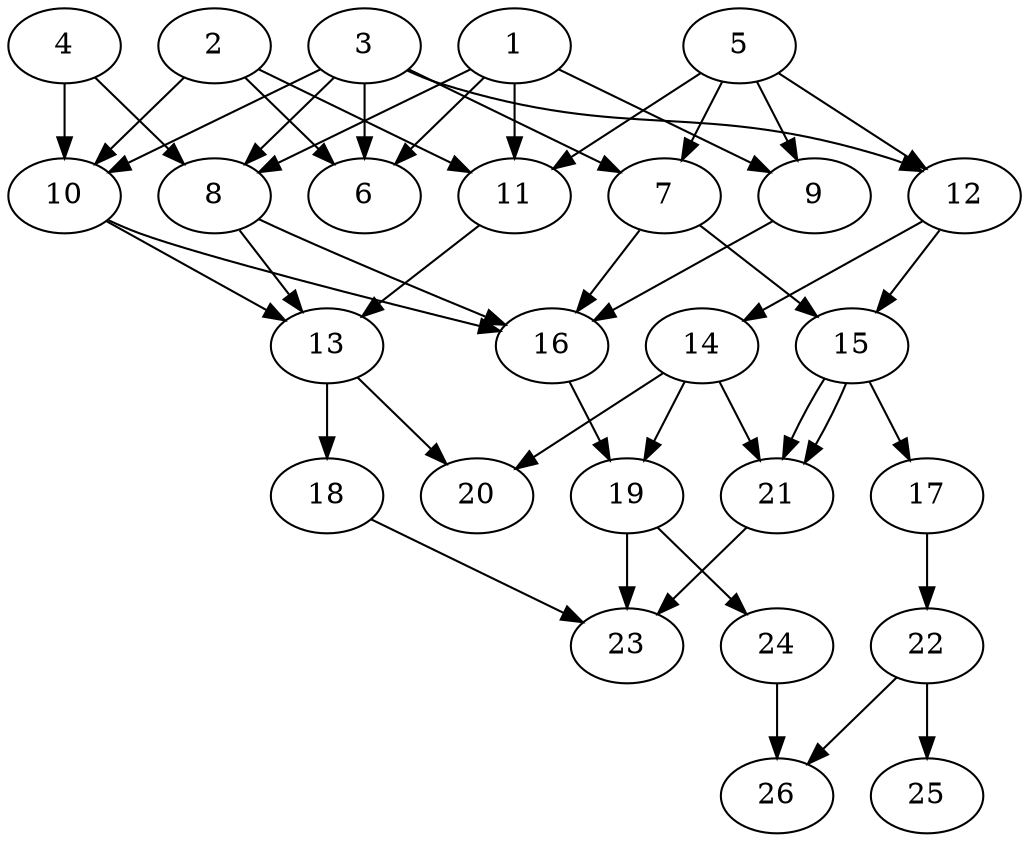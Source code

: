 // DAG (tier=2-normal, mode=data, n=26, ccr=0.407, fat=0.532, density=0.558, regular=0.533, jump=0.188, mindata=2097152, maxdata=16777216)
// DAG automatically generated by daggen at Sun Aug 24 16:33:34 2025
// /home/ermia/Project/Environments/daggen/bin/daggen --dot --ccr 0.407 --fat 0.532 --regular 0.533 --density 0.558 --jump 0.188 --mindata 2097152 --maxdata 16777216 -n 26 
digraph G {
  1 [size="127471361270126208", alpha="0.15", expect_size="63735680635063104"]
  1 -> 6 [size ="1997200896819200"]
  1 -> 8 [size ="1997200896819200"]
  1 -> 9 [size ="1997200896819200"]
  1 -> 11 [size ="1997200896819200"]
  2 [size="2175280658545413632", alpha="0.12", expect_size="1087640329272706816"]
  2 -> 6 [size ="1945761952563200"]
  2 -> 10 [size ="1945761952563200"]
  2 -> 11 [size ="1945761952563200"]
  3 [size="10115366238050844672", alpha="0.07", expect_size="5057683119025422336"]
  3 -> 6 [size ="37417755082752"]
  3 -> 7 [size ="37417755082752"]
  3 -> 8 [size ="37417755082752"]
  3 -> 10 [size ="37417755082752"]
  3 -> 12 [size ="37417755082752"]
  4 [size="125202658485054336", alpha="0.15", expect_size="62601329242527168"]
  4 -> 8 [size ="96630355263488"]
  4 -> 10 [size ="96630355263488"]
  5 [size="592243503631091892224", alpha="0.02", expect_size="296121751815545946112"]
  5 -> 7 [size ="564187583479808"]
  5 -> 9 [size ="564187583479808"]
  5 -> 11 [size ="564187583479808"]
  5 -> 12 [size ="564187583479808"]
  6 [size="49473978140870672", alpha="0.12", expect_size="24736989070435336"]
  7 [size="21536368890567920", alpha="0.16", expect_size="10768184445283960"]
  7 -> 15 [size ="350612147404800"]
  7 -> 16 [size ="350612147404800"]
  8 [size="48352241421828552", alpha="0.10", expect_size="24176120710914276"]
  8 -> 13 [size ="859623686930432"]
  8 -> 16 [size ="859623686930432"]
  9 [size="3175548101671503527936", alpha="0.16", expect_size="1587774050835751763968"]
  9 -> 16 [size ="1728366277296128"]
  10 [size="727641667869473152", alpha="0.15", expect_size="363820833934736576"]
  10 -> 13 [size ="1355343376416768"]
  10 -> 16 [size ="1355343376416768"]
  11 [size="3973766645525583495168", alpha="0.01", expect_size="1986883322762791747584"]
  11 -> 13 [size ="2007050162798592"]
  12 [size="795085147730610225152", alpha="0.18", expect_size="397542573865305112576"]
  12 -> 14 [size ="686592540803072"]
  12 -> 15 [size ="686592540803072"]
  13 [size="653293440664854400", alpha="0.08", expect_size="326646720332427200"]
  13 -> 18 [size ="405773955891200"]
  13 -> 20 [size ="405773955891200"]
  14 [size="1066506626889450880", alpha="0.18", expect_size="533253313444725440"]
  14 -> 19 [size ="905393542791168"]
  14 -> 20 [size ="905393542791168"]
  14 -> 21 [size ="905393542791168"]
  15 [size="209499914764288000000", alpha="0.17", expect_size="104749957382144000000"]
  15 -> 17 [size ="282192773120000"]
  15 -> 21 [size ="282192773120000"]
  15 -> 21 [size ="282192773120000"]
  16 [size="14106498502551232", alpha="0.07", expect_size="7053249251275616"]
  16 -> 19 [size ="716974535475200"]
  17 [size="1745866537327652765696", alpha="0.08", expect_size="872933268663826382848"]
  17 -> 22 [size ="1159927062069248"]
  18 [size="1654172048580386816", alpha="0.11", expect_size="827086024290193408"]
  18 -> 23 [size ="966705073356800"]
  19 [size="1008959023990674560", alpha="0.02", expect_size="504479511995337280"]
  19 -> 23 [size ="974465030684672"]
  19 -> 24 [size ="974465030684672"]
  20 [size="1108784841755519616", alpha="0.18", expect_size="554392420877759808"]
  21 [size="2799844177320194605056", alpha="0.08", expect_size="1399922088660097302528"]
  21 -> 23 [size ="1589202458247168"]
  22 [size="313917352399310159872", alpha="0.12", expect_size="156958676199655079936"]
  22 -> 25 [size ="369516244631552"]
  22 -> 26 [size ="369516244631552"]
  23 [size="140658336115744704", alpha="0.11", expect_size="70329168057872352"]
  24 [size="121514507795244777472", alpha="0.17", expect_size="60757253897622388736"]
  24 -> 26 [size ="196264645885952"]
  25 [size="2948604672835778", alpha="0.18", expect_size="1474302336417889"]
  26 [size="27467554496805704", alpha="0.03", expect_size="13733777248402852"]
}